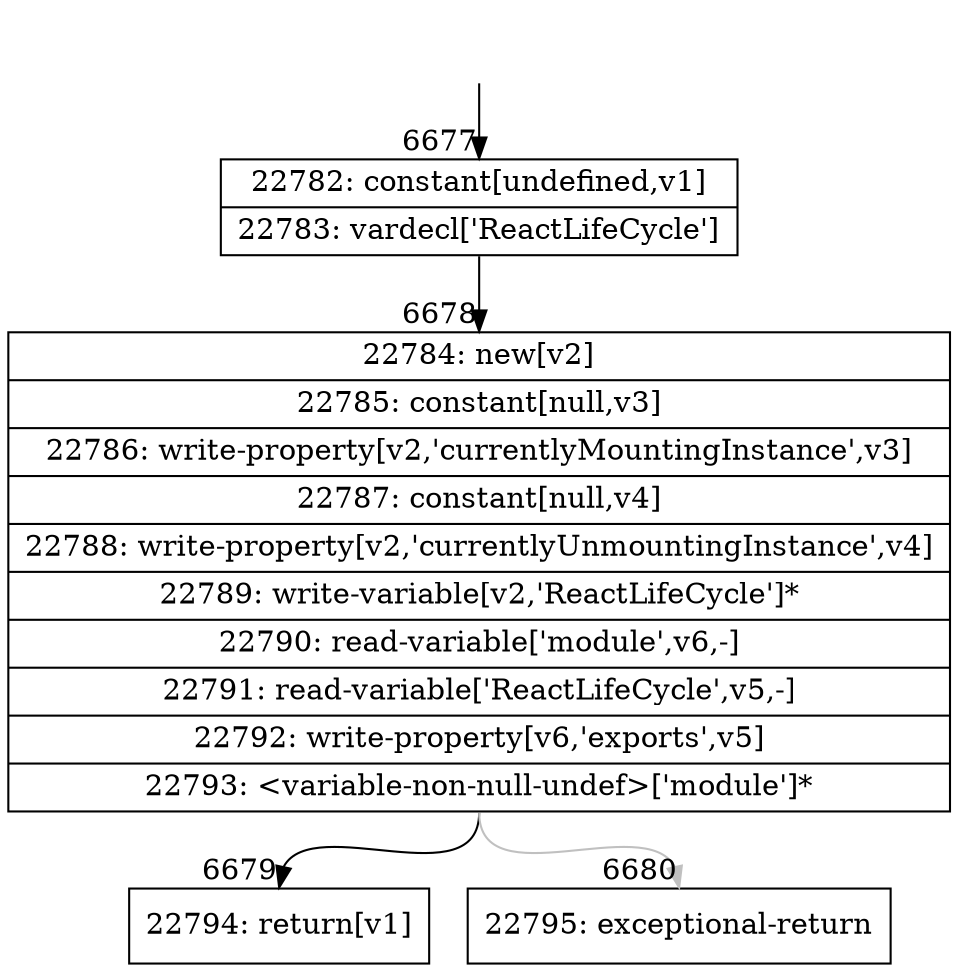 digraph {
rankdir="TD"
BB_entry462[shape=none,label=""];
BB_entry462 -> BB6677 [tailport=s, headport=n, headlabel="    6677"]
BB6677 [shape=record label="{22782: constant[undefined,v1]|22783: vardecl['ReactLifeCycle']}" ] 
BB6677 -> BB6678 [tailport=s, headport=n, headlabel="      6678"]
BB6678 [shape=record label="{22784: new[v2]|22785: constant[null,v3]|22786: write-property[v2,'currentlyMountingInstance',v3]|22787: constant[null,v4]|22788: write-property[v2,'currentlyUnmountingInstance',v4]|22789: write-variable[v2,'ReactLifeCycle']*|22790: read-variable['module',v6,-]|22791: read-variable['ReactLifeCycle',v5,-]|22792: write-property[v6,'exports',v5]|22793: \<variable-non-null-undef\>['module']*}" ] 
BB6678 -> BB6679 [tailport=s, headport=n, headlabel="      6679"]
BB6678 -> BB6680 [tailport=s, headport=n, color=gray, headlabel="      6680"]
BB6679 [shape=record label="{22794: return[v1]}" ] 
BB6680 [shape=record label="{22795: exceptional-return}" ] 
//#$~ 11704
}
